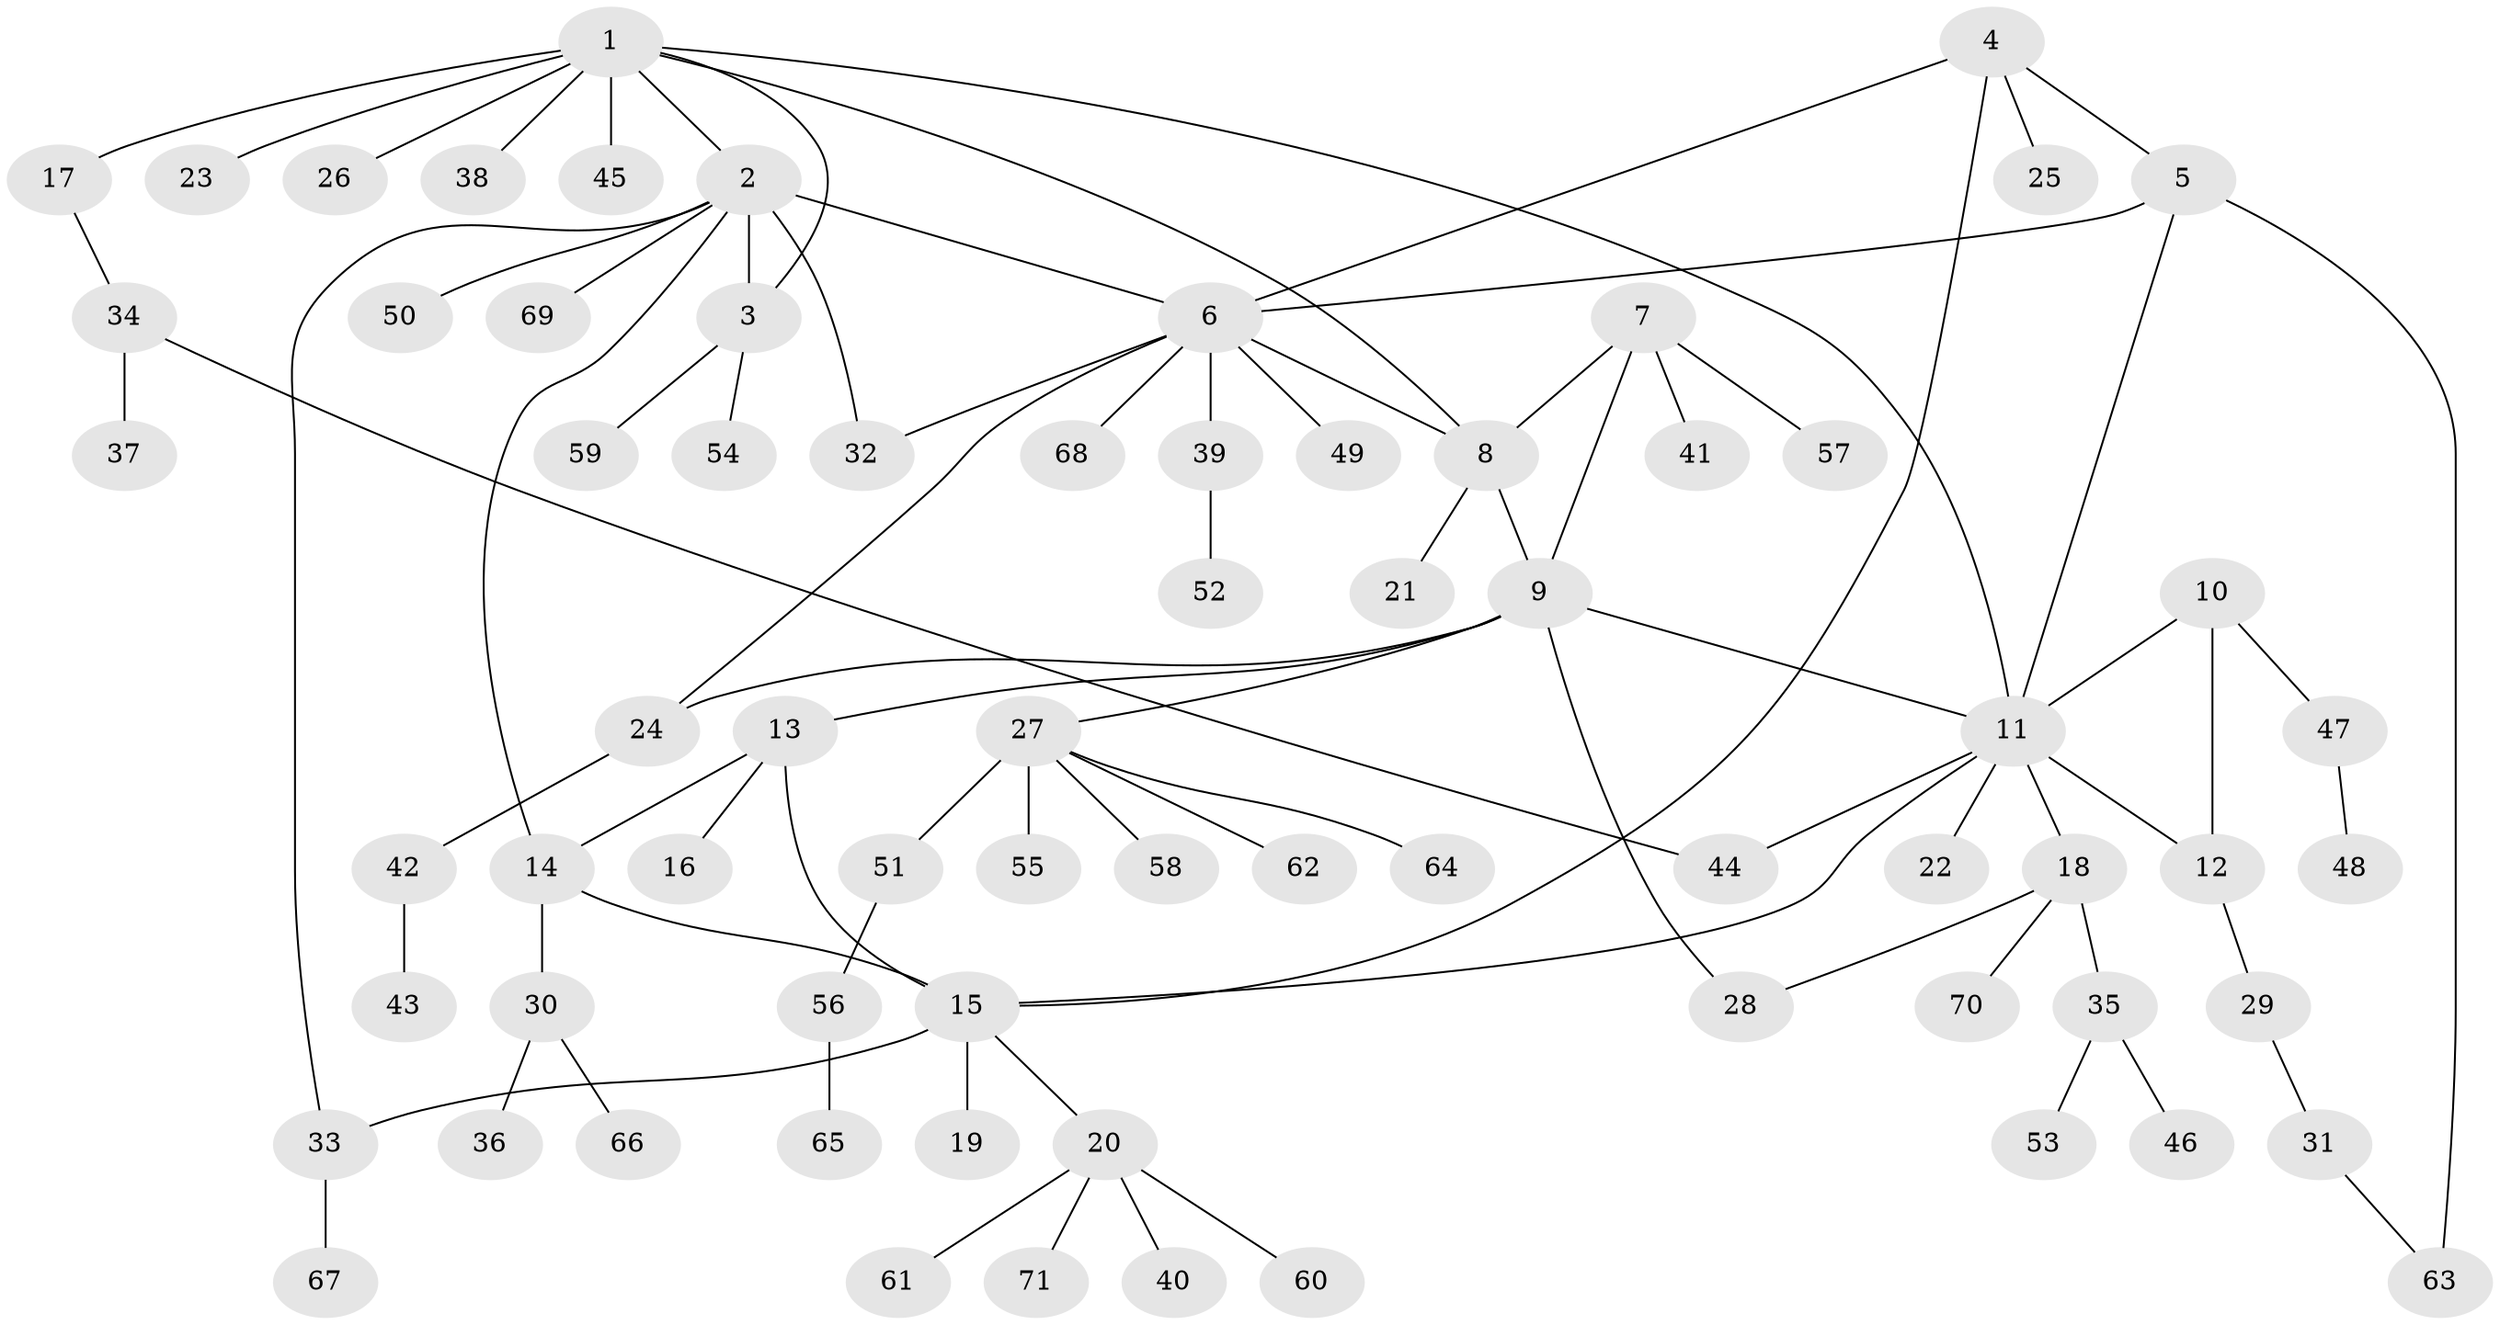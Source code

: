 // coarse degree distribution, {8: 0.06, 7: 0.04, 3: 0.1, 4: 0.04, 2: 0.22, 9: 0.02, 5: 0.04, 1: 0.48}
// Generated by graph-tools (version 1.1) at 2025/52/02/27/25 19:52:22]
// undirected, 71 vertices, 87 edges
graph export_dot {
graph [start="1"]
  node [color=gray90,style=filled];
  1;
  2;
  3;
  4;
  5;
  6;
  7;
  8;
  9;
  10;
  11;
  12;
  13;
  14;
  15;
  16;
  17;
  18;
  19;
  20;
  21;
  22;
  23;
  24;
  25;
  26;
  27;
  28;
  29;
  30;
  31;
  32;
  33;
  34;
  35;
  36;
  37;
  38;
  39;
  40;
  41;
  42;
  43;
  44;
  45;
  46;
  47;
  48;
  49;
  50;
  51;
  52;
  53;
  54;
  55;
  56;
  57;
  58;
  59;
  60;
  61;
  62;
  63;
  64;
  65;
  66;
  67;
  68;
  69;
  70;
  71;
  1 -- 2;
  1 -- 3;
  1 -- 8;
  1 -- 11;
  1 -- 17;
  1 -- 23;
  1 -- 26;
  1 -- 38;
  1 -- 45;
  2 -- 3;
  2 -- 6;
  2 -- 14;
  2 -- 32;
  2 -- 33;
  2 -- 50;
  2 -- 69;
  3 -- 54;
  3 -- 59;
  4 -- 5;
  4 -- 6;
  4 -- 15;
  4 -- 25;
  5 -- 6;
  5 -- 11;
  5 -- 63;
  6 -- 8;
  6 -- 24;
  6 -- 32;
  6 -- 39;
  6 -- 49;
  6 -- 68;
  7 -- 8;
  7 -- 9;
  7 -- 41;
  7 -- 57;
  8 -- 9;
  8 -- 21;
  9 -- 11;
  9 -- 13;
  9 -- 24;
  9 -- 27;
  9 -- 28;
  10 -- 11;
  10 -- 12;
  10 -- 47;
  11 -- 12;
  11 -- 15;
  11 -- 18;
  11 -- 22;
  11 -- 44;
  12 -- 29;
  13 -- 14;
  13 -- 15;
  13 -- 16;
  14 -- 15;
  14 -- 30;
  15 -- 19;
  15 -- 20;
  15 -- 33;
  17 -- 34;
  18 -- 28;
  18 -- 35;
  18 -- 70;
  20 -- 40;
  20 -- 60;
  20 -- 61;
  20 -- 71;
  24 -- 42;
  27 -- 51;
  27 -- 55;
  27 -- 58;
  27 -- 62;
  27 -- 64;
  29 -- 31;
  30 -- 36;
  30 -- 66;
  31 -- 63;
  33 -- 67;
  34 -- 37;
  34 -- 44;
  35 -- 46;
  35 -- 53;
  39 -- 52;
  42 -- 43;
  47 -- 48;
  51 -- 56;
  56 -- 65;
}
